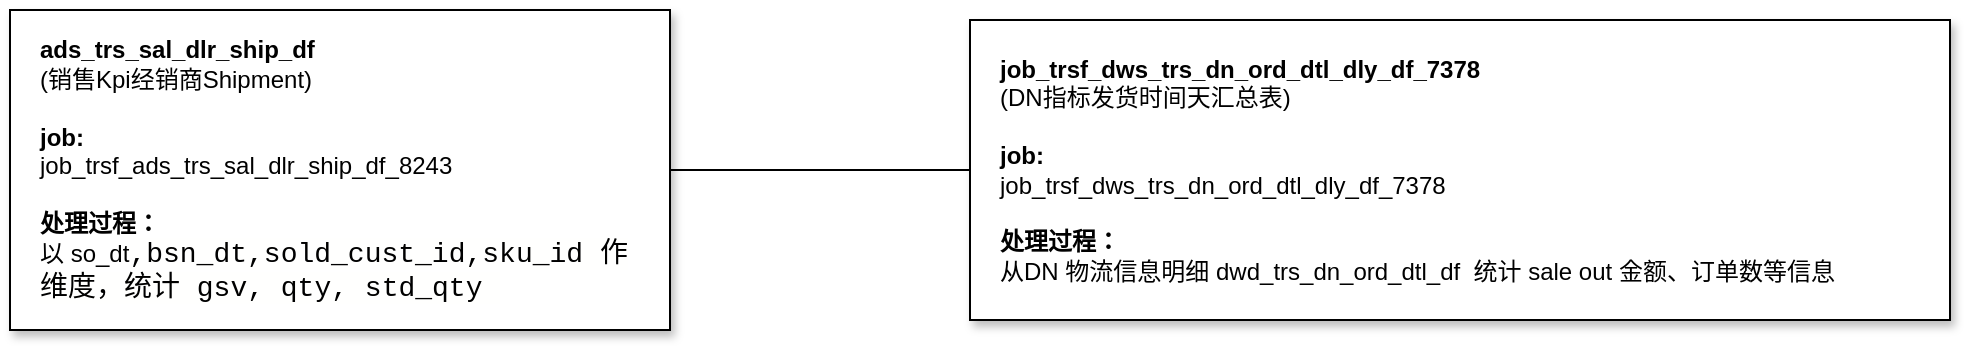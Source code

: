 <mxfile version="22.1.18" type="github">
  <diagram name="第 1 页" id="7eUpTHx11vVFpNqRn2nn">
    <mxGraphModel dx="3413" dy="1586" grid="1" gridSize="10" guides="1" tooltips="1" connect="1" arrows="1" fold="1" page="1" pageScale="1" pageWidth="827" pageHeight="1169" math="0" shadow="0">
      <root>
        <mxCell id="0" />
        <mxCell id="1" parent="0" />
        <mxCell id="3c83Wh0yh_IiP0X6-Nth-12" value="" style="edgeStyle=entityRelationEdgeStyle;rounded=0;orthogonalLoop=1;jettySize=auto;html=1;startArrow=none;endArrow=none;segment=10;curved=1;sourcePerimeterSpacing=0;targetPerimeterSpacing=0;" edge="1" parent="1" source="3c83Wh0yh_IiP0X6-Nth-9" target="3c83Wh0yh_IiP0X6-Nth-11">
          <mxGeometry relative="1" as="geometry" />
        </mxCell>
        <mxCell id="3c83Wh0yh_IiP0X6-Nth-9" value="&lt;b&gt;ads_trs_sal_dlr_ship_df&lt;/b&gt;&lt;br&gt;(销售Kpi经销商Shipment)&lt;br&gt;&lt;br&gt;&lt;b&gt;job:&lt;/b&gt;&lt;br&gt;job_trsf_ads_trs_sal_dlr_ship_df_8243&lt;br&gt;&lt;br&gt;&lt;b&gt;处理过程：&lt;/b&gt;&lt;br&gt;以&amp;nbsp;so_dt&lt;span style=&quot;background-color: rgb(255, 255, 254); font-family: Consolas, &amp;quot;Courier New&amp;quot;, monospace; font-size: 14px;&quot;&gt;,bsn_dt&lt;/span&gt;&lt;span style=&quot;background-color: rgb(255, 255, 254); font-family: Consolas, &amp;quot;Courier New&amp;quot;, monospace; font-size: 14px;&quot;&gt;,sold_cust_id&lt;/span&gt;&lt;span style=&quot;background-color: rgb(255, 255, 254); font-family: Consolas, &amp;quot;Courier New&amp;quot;, monospace; font-size: 14px;&quot;&gt;,sku_id 作维度，统计 gsv, qty, std_qty&amp;nbsp;&lt;/span&gt;&lt;span style=&quot;background-color: rgb(255, 255, 254); font-family: Consolas, &amp;quot;Courier New&amp;quot;, monospace; font-size: 14px;&quot;&gt;&lt;br&gt;&lt;/span&gt;" style="whiteSpace=wrap;html=1;rounded=0;arcSize=50;align=left;verticalAlign=middle;strokeWidth=1;autosize=1;spacing=15;treeFolding=1;treeMoving=1;newEdgeStyle={&quot;edgeStyle&quot;:&quot;entityRelationEdgeStyle&quot;,&quot;startArrow&quot;:&quot;none&quot;,&quot;endArrow&quot;:&quot;none&quot;,&quot;segment&quot;:10,&quot;curved&quot;:1,&quot;sourcePerimeterSpacing&quot;:0,&quot;targetPerimeterSpacing&quot;:0};shadow=1;" vertex="1" parent="1">
          <mxGeometry x="-480" y="285" width="330" height="160" as="geometry" />
        </mxCell>
        <mxCell id="3c83Wh0yh_IiP0X6-Nth-11" value="&lt;b&gt;job_trsf_dws_trs_dn_ord_dtl_dly_df_7378&lt;/b&gt;&lt;br&gt;(DN指标发货时间天汇总表)&lt;br&gt;&lt;br&gt;&lt;b&gt;job:&lt;/b&gt;&lt;br&gt;job_trsf_dws_trs_dn_ord_dtl_dly_df_7378&lt;br&gt;&lt;br&gt;&lt;b&gt;处理过程：&lt;/b&gt;&lt;br&gt;从DN 物流信息明细&amp;nbsp;dwd_trs_dn_ord_dtl_df&amp;nbsp; 统计 sale out 金额、订单数等信息" style="whiteSpace=wrap;html=1;rounded=0;arcSize=50;align=left;verticalAlign=middle;strokeWidth=1;autosize=1;spacing=15;treeFolding=1;treeMoving=1;newEdgeStyle={&quot;edgeStyle&quot;:&quot;entityRelationEdgeStyle&quot;,&quot;startArrow&quot;:&quot;none&quot;,&quot;endArrow&quot;:&quot;none&quot;,&quot;segment&quot;:10,&quot;curved&quot;:1,&quot;sourcePerimeterSpacing&quot;:0,&quot;targetPerimeterSpacing&quot;:0};shadow=1;" vertex="1" parent="1">
          <mxGeometry y="290" width="490" height="150" as="geometry" />
        </mxCell>
      </root>
    </mxGraphModel>
  </diagram>
</mxfile>
